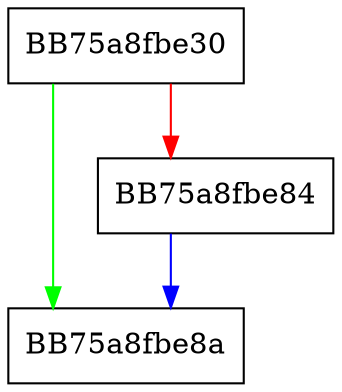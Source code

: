 digraph remove_pids_from_process_filter {
  node [shape="box"];
  graph [splines=ortho];
  BB75a8fbe30 -> BB75a8fbe8a [color="green"];
  BB75a8fbe30 -> BB75a8fbe84 [color="red"];
  BB75a8fbe84 -> BB75a8fbe8a [color="blue"];
}